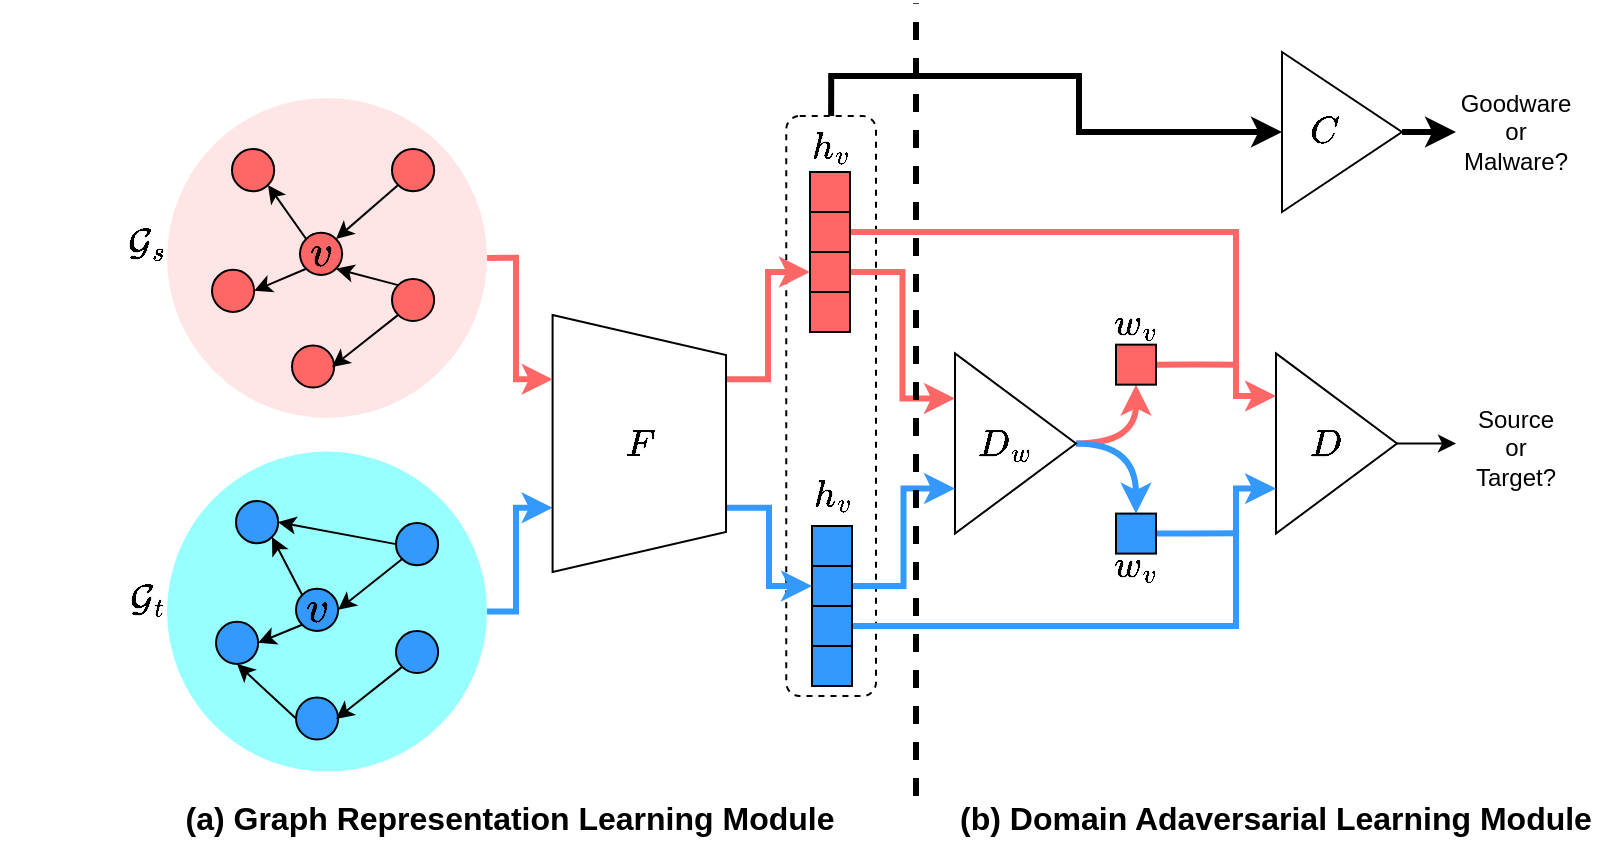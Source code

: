 <mxfile version="21.1.7" type="github">
  <diagram id="OHugUGV6JcLkJLT_VvOv" name="第 1 页">
    <mxGraphModel dx="2048" dy="731" grid="1" gridSize="10" guides="1" tooltips="1" connect="1" arrows="1" fold="1" page="1" pageScale="1" pageWidth="827" pageHeight="1169" math="1" shadow="0">
      <root>
        <mxCell id="0" />
        <mxCell id="1" parent="0" />
        <mxCell id="EiaWENK0sWJ-y4MaInz0-131" style="edgeStyle=orthogonalEdgeStyle;rounded=0;orthogonalLoop=1;jettySize=auto;html=1;exitX=0.5;exitY=0;exitDx=0;exitDy=0;entryX=0;entryY=0.5;entryDx=0;entryDy=0;strokeWidth=3;" parent="1" source="EiaWENK0sWJ-y4MaInz0-97" target="EiaWENK0sWJ-y4MaInz0-127" edge="1">
          <mxGeometry relative="1" as="geometry" />
        </mxCell>
        <mxCell id="EiaWENK0sWJ-y4MaInz0-97" value="" style="rounded=1;whiteSpace=wrap;html=1;dashed=1;" parent="1" vertex="1">
          <mxGeometry x="385.13" y="620" width="44.87" height="290" as="geometry" />
        </mxCell>
        <mxCell id="EiaWENK0sWJ-y4MaInz0-30" style="edgeStyle=orthogonalEdgeStyle;rounded=0;orthogonalLoop=1;jettySize=auto;html=1;exitX=1;exitY=0.5;exitDx=0;exitDy=0;entryX=0.75;entryY=1;entryDx=0;entryDy=0;strokeWidth=3;strokeColor=#3399FF;" parent="1" source="EiaWENK0sWJ-y4MaInz0-28" target="EiaWENK0sWJ-y4MaInz0-20" edge="1">
          <mxGeometry relative="1" as="geometry">
            <Array as="points">
              <mxPoint x="250" y="868" />
              <mxPoint x="250" y="816" />
            </Array>
          </mxGeometry>
        </mxCell>
        <mxCell id="EiaWENK0sWJ-y4MaInz0-28" value="" style="ellipse;whiteSpace=wrap;html=1;aspect=fixed;fillColor=#33FFFF;strokeColor=none;opacity=50;" parent="1" vertex="1">
          <mxGeometry x="75.53" y="787.81" width="160" height="160" as="geometry" />
        </mxCell>
        <mxCell id="EiaWENK0sWJ-y4MaInz0-78" style="edgeStyle=orthogonalEdgeStyle;rounded=0;orthogonalLoop=1;jettySize=auto;html=1;exitX=0.25;exitY=0;exitDx=0;exitDy=0;entryX=0;entryY=0.5;entryDx=0;entryDy=0;strokeWidth=3;strokeColor=#FF6666;" parent="1" source="EiaWENK0sWJ-y4MaInz0-20" target="EiaWENK0sWJ-y4MaInz0-36" edge="1">
          <mxGeometry relative="1" as="geometry" />
        </mxCell>
        <mxCell id="EiaWENK0sWJ-y4MaInz0-80" style="edgeStyle=orthogonalEdgeStyle;rounded=0;orthogonalLoop=1;jettySize=auto;html=1;exitX=0.75;exitY=0;exitDx=0;exitDy=0;entryX=0;entryY=0.5;entryDx=0;entryDy=0;strokeWidth=3;strokeColor=#3399FF;" parent="1" source="EiaWENK0sWJ-y4MaInz0-20" target="EiaWENK0sWJ-y4MaInz0-57" edge="1">
          <mxGeometry relative="1" as="geometry" />
        </mxCell>
        <mxCell id="EiaWENK0sWJ-y4MaInz0-20" value="" style="shape=trapezoid;perimeter=trapezoidPerimeter;whiteSpace=wrap;html=1;fixedSize=1;rotation=90;" parent="1" vertex="1">
          <mxGeometry x="247.42" y="740.39" width="128.47" height="86.72" as="geometry" />
        </mxCell>
        <mxCell id="EiaWENK0sWJ-y4MaInz0-29" style="edgeStyle=orthogonalEdgeStyle;rounded=0;orthogonalLoop=1;jettySize=auto;html=1;exitX=1;exitY=0.5;exitDx=0;exitDy=0;entryX=0.25;entryY=1;entryDx=0;entryDy=0;strokeWidth=3;fontColor=#FF6666;strokeColor=#FF6666;" parent="1" source="EiaWENK0sWJ-y4MaInz0-22" target="EiaWENK0sWJ-y4MaInz0-20" edge="1">
          <mxGeometry relative="1" as="geometry">
            <Array as="points">
              <mxPoint x="250" y="691" />
              <mxPoint x="250" y="752" />
            </Array>
          </mxGeometry>
        </mxCell>
        <mxCell id="EiaWENK0sWJ-y4MaInz0-22" value="" style="ellipse;whiteSpace=wrap;html=1;aspect=fixed;fillColor=#FFcccc;strokeColor=none;opacity=50;" parent="1" vertex="1">
          <mxGeometry x="75.54" y="610.94" width="160" height="160" as="geometry" />
        </mxCell>
        <mxCell id="vVpYJYiZT_mGHktkTp3d-77" value="" style="ellipse;whiteSpace=wrap;html=1;aspect=fixed;container=0;fillColor=#FF6666;" parent="1" vertex="1">
          <mxGeometry x="108" y="636.53" width="21.07" height="21.07" as="geometry" />
        </mxCell>
        <mxCell id="vVpYJYiZT_mGHktkTp3d-86" style="edgeStyle=none;rounded=0;orthogonalLoop=1;jettySize=auto;html=1;exitX=0;exitY=0;exitDx=0;exitDy=0;entryX=1;entryY=1;entryDx=0;entryDy=0;strokeColor=default;startArrow=none;startFill=0;" parent="1" source="vVpYJYiZT_mGHktkTp3d-78" target="vVpYJYiZT_mGHktkTp3d-77" edge="1">
          <mxGeometry relative="1" as="geometry" />
        </mxCell>
        <mxCell id="vVpYJYiZT_mGHktkTp3d-78" value="" style="ellipse;whiteSpace=wrap;html=1;aspect=fixed;container=0;fillColor=#FF6666;" parent="1" vertex="1">
          <mxGeometry x="142" y="678.4" width="21.07" height="21.07" as="geometry" />
        </mxCell>
        <mxCell id="vVpYJYiZT_mGHktkTp3d-79" value="" style="ellipse;whiteSpace=wrap;html=1;aspect=fixed;container=0;fillColor=#FF6666;" parent="1" vertex="1">
          <mxGeometry x="98" y="696.89" width="21.07" height="21.07" as="geometry" />
        </mxCell>
        <mxCell id="vVpYJYiZT_mGHktkTp3d-87" style="edgeStyle=none;rounded=0;orthogonalLoop=1;jettySize=auto;html=1;exitX=0;exitY=1;exitDx=0;exitDy=0;entryX=1;entryY=0.5;entryDx=0;entryDy=0;strokeColor=default;startArrow=none;startFill=0;" parent="1" source="vVpYJYiZT_mGHktkTp3d-78" target="vVpYJYiZT_mGHktkTp3d-79" edge="1">
          <mxGeometry relative="1" as="geometry" />
        </mxCell>
        <mxCell id="vVpYJYiZT_mGHktkTp3d-80" value="" style="ellipse;whiteSpace=wrap;html=1;aspect=fixed;container=0;fillColor=#FF6666;" parent="1" vertex="1">
          <mxGeometry x="138" y="734.71" width="21.07" height="21.07" as="geometry" />
        </mxCell>
        <mxCell id="vVpYJYiZT_mGHktkTp3d-90" style="edgeStyle=none;rounded=0;orthogonalLoop=1;jettySize=auto;html=1;exitX=0;exitY=1;exitDx=0;exitDy=0;entryX=1;entryY=0;entryDx=0;entryDy=0;strokeColor=default;startArrow=none;startFill=0;" parent="1" source="vVpYJYiZT_mGHktkTp3d-81" target="vVpYJYiZT_mGHktkTp3d-78" edge="1">
          <mxGeometry relative="1" as="geometry" />
        </mxCell>
        <mxCell id="vVpYJYiZT_mGHktkTp3d-81" value="" style="ellipse;whiteSpace=wrap;html=1;aspect=fixed;container=0;fillColor=#FF6666;" parent="1" vertex="1">
          <mxGeometry x="188" y="636.53" width="21.07" height="21.07" as="geometry" />
        </mxCell>
        <mxCell id="vVpYJYiZT_mGHktkTp3d-88" style="edgeStyle=none;rounded=0;orthogonalLoop=1;jettySize=auto;html=1;exitX=0;exitY=0;exitDx=0;exitDy=0;entryX=1;entryY=1;entryDx=0;entryDy=0;strokeColor=default;startArrow=none;startFill=0;" parent="1" source="vVpYJYiZT_mGHktkTp3d-82" target="vVpYJYiZT_mGHktkTp3d-78" edge="1">
          <mxGeometry relative="1" as="geometry" />
        </mxCell>
        <mxCell id="vVpYJYiZT_mGHktkTp3d-89" style="edgeStyle=none;rounded=0;orthogonalLoop=1;jettySize=auto;html=1;exitX=0;exitY=1;exitDx=0;exitDy=0;strokeColor=default;startArrow=none;startFill=0;" parent="1" source="vVpYJYiZT_mGHktkTp3d-82" edge="1">
          <mxGeometry relative="1" as="geometry">
            <mxPoint x="158" y="745.53" as="targetPoint" />
          </mxGeometry>
        </mxCell>
        <mxCell id="vVpYJYiZT_mGHktkTp3d-82" value="" style="ellipse;whiteSpace=wrap;html=1;aspect=fixed;container=0;fillColor=#FF6666;" parent="1" vertex="1">
          <mxGeometry x="188" y="701.47" width="21.07" height="21.07" as="geometry" />
        </mxCell>
        <mxCell id="EiaWENK0sWJ-y4MaInz0-6" value="" style="ellipse;whiteSpace=wrap;html=1;aspect=fixed;container=0;fillColor=#3399FF;" parent="1" vertex="1">
          <mxGeometry x="110" y="812.53" width="21.07" height="21.07" as="geometry" />
        </mxCell>
        <mxCell id="EiaWENK0sWJ-y4MaInz0-7" style="edgeStyle=none;rounded=0;orthogonalLoop=1;jettySize=auto;html=1;exitX=0;exitY=0;exitDx=0;exitDy=0;entryX=1;entryY=1;entryDx=0;entryDy=0;strokeColor=default;startArrow=none;startFill=0;" parent="1" source="EiaWENK0sWJ-y4MaInz0-8" target="EiaWENK0sWJ-y4MaInz0-6" edge="1">
          <mxGeometry relative="1" as="geometry" />
        </mxCell>
        <mxCell id="EiaWENK0sWJ-y4MaInz0-8" value="" style="ellipse;whiteSpace=wrap;html=1;aspect=fixed;container=0;fillColor=#3399FF;" parent="1" vertex="1">
          <mxGeometry x="140" y="856.4" width="21.07" height="21.07" as="geometry" />
        </mxCell>
        <mxCell id="EiaWENK0sWJ-y4MaInz0-9" value="" style="ellipse;whiteSpace=wrap;html=1;aspect=fixed;container=0;fillColor=#3399FF;" parent="1" vertex="1">
          <mxGeometry x="100" y="872.89" width="21.07" height="21.07" as="geometry" />
        </mxCell>
        <mxCell id="EiaWENK0sWJ-y4MaInz0-10" style="edgeStyle=none;rounded=0;orthogonalLoop=1;jettySize=auto;html=1;exitX=0;exitY=1;exitDx=0;exitDy=0;entryX=1;entryY=0.5;entryDx=0;entryDy=0;strokeColor=default;startArrow=none;startFill=0;" parent="1" source="EiaWENK0sWJ-y4MaInz0-8" target="EiaWENK0sWJ-y4MaInz0-9" edge="1">
          <mxGeometry relative="1" as="geometry" />
        </mxCell>
        <mxCell id="EiaWENK0sWJ-y4MaInz0-17" style="rounded=0;orthogonalLoop=1;jettySize=auto;html=1;exitX=0;exitY=0.5;exitDx=0;exitDy=0;entryX=0.5;entryY=1;entryDx=0;entryDy=0;" parent="1" source="EiaWENK0sWJ-y4MaInz0-11" target="EiaWENK0sWJ-y4MaInz0-9" edge="1">
          <mxGeometry relative="1" as="geometry" />
        </mxCell>
        <mxCell id="EiaWENK0sWJ-y4MaInz0-11" value="" style="ellipse;whiteSpace=wrap;html=1;aspect=fixed;container=0;fillColor=#3399FF;" parent="1" vertex="1">
          <mxGeometry x="140" y="910.71" width="21.07" height="21.07" as="geometry" />
        </mxCell>
        <mxCell id="EiaWENK0sWJ-y4MaInz0-12" style="edgeStyle=none;rounded=0;orthogonalLoop=1;jettySize=auto;html=1;exitX=0;exitY=0.5;exitDx=0;exitDy=0;entryX=1;entryY=0.5;entryDx=0;entryDy=0;strokeColor=default;startArrow=none;startFill=0;" parent="1" source="EiaWENK0sWJ-y4MaInz0-13" target="EiaWENK0sWJ-y4MaInz0-6" edge="1">
          <mxGeometry relative="1" as="geometry" />
        </mxCell>
        <mxCell id="EiaWENK0sWJ-y4MaInz0-18" style="rounded=0;orthogonalLoop=1;jettySize=auto;html=1;exitX=0;exitY=1;exitDx=0;exitDy=0;entryX=1;entryY=0.5;entryDx=0;entryDy=0;" parent="1" source="EiaWENK0sWJ-y4MaInz0-13" target="EiaWENK0sWJ-y4MaInz0-8" edge="1">
          <mxGeometry relative="1" as="geometry" />
        </mxCell>
        <mxCell id="EiaWENK0sWJ-y4MaInz0-13" value="" style="ellipse;whiteSpace=wrap;html=1;aspect=fixed;container=0;fillColor=#3399FF;" parent="1" vertex="1">
          <mxGeometry x="190" y="823.53" width="21.07" height="21.07" as="geometry" />
        </mxCell>
        <mxCell id="EiaWENK0sWJ-y4MaInz0-15" style="edgeStyle=none;rounded=0;orthogonalLoop=1;jettySize=auto;html=1;exitX=0;exitY=1;exitDx=0;exitDy=0;strokeColor=default;startArrow=none;startFill=0;" parent="1" source="EiaWENK0sWJ-y4MaInz0-16" edge="1">
          <mxGeometry relative="1" as="geometry">
            <mxPoint x="160" y="921.53" as="targetPoint" />
          </mxGeometry>
        </mxCell>
        <mxCell id="EiaWENK0sWJ-y4MaInz0-16" value="" style="ellipse;whiteSpace=wrap;html=1;aspect=fixed;container=0;fillColor=#3399FF;" parent="1" vertex="1">
          <mxGeometry x="190" y="877.47" width="21.07" height="21.07" as="geometry" />
        </mxCell>
        <mxCell id="vVpYJYiZT_mGHktkTp3d-14" value="$$F$$" style="text;html=1;strokeColor=none;fillColor=none;align=center;verticalAlign=middle;whiteSpace=wrap;rounded=0;shadow=0;fontSize=16;" parent="1" vertex="1">
          <mxGeometry x="281.65" y="768.75" width="60" height="30" as="geometry" />
        </mxCell>
        <mxCell id="EiaWENK0sWJ-y4MaInz0-81" value="&lt;font style=&quot;font-size: 16px;&quot;&gt;$$h_{v}$$&lt;/font&gt;" style="text;html=1;strokeColor=none;fillColor=none;align=center;verticalAlign=middle;whiteSpace=wrap;rounded=0;shadow=0;fontSize=16;" parent="1" vertex="1">
          <mxGeometry x="389.5" y="791.24" width="37" height="35.87" as="geometry" />
        </mxCell>
        <mxCell id="EiaWENK0sWJ-y4MaInz0-95" value="&lt;font style=&quot;font-size: 19px;&quot;&gt;$$v$$&lt;/font&gt;" style="text;html=1;strokeColor=none;fillColor=none;align=center;verticalAlign=middle;whiteSpace=wrap;rounded=0;shadow=0;fontSize=16;" parent="1" vertex="1">
          <mxGeometry x="134.04" y="671.0" width="37" height="35.87" as="geometry" />
        </mxCell>
        <mxCell id="EiaWENK0sWJ-y4MaInz0-96" value="&lt;font style=&quot;font-size: 19px;&quot;&gt;$$v$$&lt;/font&gt;" style="text;html=1;strokeColor=none;fillColor=none;align=center;verticalAlign=middle;whiteSpace=wrap;rounded=0;shadow=0;fontSize=16;" parent="1" vertex="1">
          <mxGeometry x="132.03" y="849.0" width="37" height="35.87" as="geometry" />
        </mxCell>
        <mxCell id="vVpYJYiZT_mGHktkTp3d-12" value="&lt;font style=&quot;font-size: 16px;&quot;&gt;$$h_{v}$$&lt;/font&gt;" style="text;html=1;strokeColor=none;fillColor=none;align=center;verticalAlign=middle;whiteSpace=wrap;rounded=0;shadow=0;fontSize=16;" parent="1" vertex="1">
          <mxGeometry x="398" y="627.06" width="20" height="15.94" as="geometry" />
        </mxCell>
        <mxCell id="EiaWENK0sWJ-y4MaInz0-136" style="edgeStyle=orthogonalEdgeStyle;rounded=0;orthogonalLoop=1;jettySize=auto;html=1;exitX=1;exitY=0.5;exitDx=0;exitDy=0;" parent="1" source="EiaWENK0sWJ-y4MaInz0-100" edge="1">
          <mxGeometry relative="1" as="geometry">
            <mxPoint x="720" y="783.667" as="targetPoint" />
          </mxGeometry>
        </mxCell>
        <mxCell id="EiaWENK0sWJ-y4MaInz0-100" value="" style="triangle;whiteSpace=wrap;html=1;" parent="1" vertex="1">
          <mxGeometry x="630" y="738.7" width="60.5" height="90.1" as="geometry" />
        </mxCell>
        <mxCell id="EiaWENK0sWJ-y4MaInz0-112" value="" style="edgeStyle=orthogonalEdgeStyle;rounded=0;orthogonalLoop=1;jettySize=auto;exitX=1;exitY=0.5;exitDx=0;exitDy=0;entryX=0.5;entryY=1;entryDx=0;entryDy=0;curved=1;strokeColor=#FF6666;strokeWidth=3;textOpacity=50;" parent="1" source="EiaWENK0sWJ-y4MaInz0-101" target="EiaWENK0sWJ-y4MaInz0-106" edge="1">
          <mxGeometry relative="1" as="geometry" />
        </mxCell>
        <mxCell id="EiaWENK0sWJ-y4MaInz0-115" style="edgeStyle=orthogonalEdgeStyle;rounded=0;orthogonalLoop=1;jettySize=auto;html=1;exitX=1;exitY=0.5;exitDx=0;exitDy=0;entryX=0.5;entryY=0;entryDx=0;entryDy=0;curved=1;strokeWidth=3;strokeColor=#3399FF;textOpacity=50;" parent="1" source="EiaWENK0sWJ-y4MaInz0-101" target="EiaWENK0sWJ-y4MaInz0-114" edge="1">
          <mxGeometry relative="1" as="geometry" />
        </mxCell>
        <mxCell id="EiaWENK0sWJ-y4MaInz0-101" value="" style="triangle;whiteSpace=wrap;html=1;" parent="1" vertex="1">
          <mxGeometry x="469.5" y="738.7" width="60.5" height="90.1" as="geometry" />
        </mxCell>
        <mxCell id="EiaWENK0sWJ-y4MaInz0-104" style="edgeStyle=orthogonalEdgeStyle;rounded=0;orthogonalLoop=1;jettySize=auto;html=1;exitX=1;exitY=0.5;exitDx=0;exitDy=0;entryX=0;entryY=0.25;entryDx=0;entryDy=0;strokeWidth=3;strokeColor=#FF6666;" parent="1" source="EiaWENK0sWJ-y4MaInz0-36" target="EiaWENK0sWJ-y4MaInz0-101" edge="1">
          <mxGeometry relative="1" as="geometry">
            <mxPoint x="447" y="703" as="sourcePoint" />
          </mxGeometry>
        </mxCell>
        <mxCell id="EiaWENK0sWJ-y4MaInz0-105" style="edgeStyle=orthogonalEdgeStyle;rounded=0;orthogonalLoop=1;jettySize=auto;html=1;exitX=1;exitY=0.5;exitDx=0;exitDy=0;entryX=0;entryY=0.75;entryDx=0;entryDy=0;strokeWidth=3;strokeColor=#3399FF;" parent="1" source="EiaWENK0sWJ-y4MaInz0-57" target="EiaWENK0sWJ-y4MaInz0-101" edge="1">
          <mxGeometry relative="1" as="geometry">
            <mxPoint x="448" y="880" as="sourcePoint" />
          </mxGeometry>
        </mxCell>
        <mxCell id="EiaWENK0sWJ-y4MaInz0-83" value="$$D_{w}$$" style="text;html=1;strokeColor=none;fillColor=none;align=center;verticalAlign=middle;whiteSpace=wrap;rounded=0;shadow=0;fontSize=16;" parent="1" vertex="1">
          <mxGeometry x="479.5" y="773.13" width="30.09" height="21.25" as="geometry" />
        </mxCell>
        <mxCell id="EiaWENK0sWJ-y4MaInz0-139" style="edgeStyle=orthogonalEdgeStyle;rounded=0;orthogonalLoop=1;jettySize=auto;html=1;exitX=1;exitY=0.5;exitDx=0;exitDy=0;endArrow=none;endFill=0;strokeWidth=3;strokeColor=#FF6666;" parent="1" source="EiaWENK0sWJ-y4MaInz0-106" edge="1">
          <mxGeometry relative="1" as="geometry">
            <mxPoint x="610" y="744.333" as="targetPoint" />
          </mxGeometry>
        </mxCell>
        <mxCell id="EiaWENK0sWJ-y4MaInz0-106" value="" style="whiteSpace=wrap;html=1;aspect=fixed;fillColor=#FF6666;" parent="1" vertex="1">
          <mxGeometry x="550.0" y="734.33" width="20" height="20" as="geometry" />
        </mxCell>
        <mxCell id="EiaWENK0sWJ-y4MaInz0-55" value="" style="group;fillColor=#3399FF;container=0;" parent="1" vertex="1" connectable="0">
          <mxGeometry x="398" y="825.0" width="20" height="80" as="geometry" />
        </mxCell>
        <mxCell id="EiaWENK0sWJ-y4MaInz0-56" value="" style="rounded=0;whiteSpace=wrap;html=1;container=0;fillColor=#3399FF;" parent="1" vertex="1">
          <mxGeometry x="398" y="825.0" width="20" height="20" as="geometry" />
        </mxCell>
        <mxCell id="EiaWENK0sWJ-y4MaInz0-57" value="" style="rounded=0;whiteSpace=wrap;html=1;container=0;fillColor=#3399FF;" parent="1" vertex="1">
          <mxGeometry x="398" y="845.0" width="20" height="20" as="geometry" />
        </mxCell>
        <mxCell id="EiaWENK0sWJ-y4MaInz0-122" style="edgeStyle=orthogonalEdgeStyle;rounded=0;orthogonalLoop=1;jettySize=auto;html=1;exitX=1;exitY=0.5;exitDx=0;exitDy=0;entryX=0;entryY=0.75;entryDx=0;entryDy=0;strokeWidth=3;strokeColor=#3399FF;" parent="1" source="EiaWENK0sWJ-y4MaInz0-58" target="EiaWENK0sWJ-y4MaInz0-100" edge="1">
          <mxGeometry relative="1" as="geometry">
            <Array as="points">
              <mxPoint x="610" y="875" />
              <mxPoint x="610" y="806" />
            </Array>
          </mxGeometry>
        </mxCell>
        <mxCell id="EiaWENK0sWJ-y4MaInz0-58" value="" style="rounded=0;whiteSpace=wrap;html=1;container=0;fillColor=#3399FF;" parent="1" vertex="1">
          <mxGeometry x="398" y="865.0" width="20" height="20" as="geometry" />
        </mxCell>
        <mxCell id="EiaWENK0sWJ-y4MaInz0-59" value="" style="rounded=0;whiteSpace=wrap;html=1;container=0;fillColor=#3399FF;" parent="1" vertex="1">
          <mxGeometry x="398" y="885.0" width="20" height="20" as="geometry" />
        </mxCell>
        <mxCell id="EiaWENK0sWJ-y4MaInz0-123" style="edgeStyle=orthogonalEdgeStyle;rounded=0;orthogonalLoop=1;jettySize=auto;html=1;exitX=1;exitY=0.5;exitDx=0;exitDy=0;endArrow=none;endFill=0;strokeWidth=3;strokeColor=#3399FF;" parent="1" source="EiaWENK0sWJ-y4MaInz0-114" edge="1">
          <mxGeometry relative="1" as="geometry">
            <mxPoint x="610" y="828.6" as="targetPoint" />
          </mxGeometry>
        </mxCell>
        <mxCell id="EiaWENK0sWJ-y4MaInz0-114" value="" style="whiteSpace=wrap;html=1;aspect=fixed;fillColor=#3399FF;" parent="1" vertex="1">
          <mxGeometry x="550.0" y="818.79" width="20" height="20" as="geometry" />
        </mxCell>
        <mxCell id="EiaWENK0sWJ-y4MaInz0-116" value="&lt;font style=&quot;font-size: 16px;&quot;&gt;$$\mathcal{G}_{s}$$&lt;/font&gt;" style="text;html=1;strokeColor=none;fillColor=none;align=center;verticalAlign=middle;whiteSpace=wrap;rounded=0;shadow=0;fontSize=16;" parent="1" vertex="1">
          <mxGeometry x="55.53" y="671.89" width="20" height="25" as="geometry" />
        </mxCell>
        <mxCell id="EiaWENK0sWJ-y4MaInz0-117" value="&lt;font style=&quot;font-size: 16px;&quot;&gt;$$\mathcal{G}_{t}$$&lt;/font&gt;" style="text;html=1;strokeColor=none;fillColor=none;align=center;verticalAlign=middle;whiteSpace=wrap;rounded=0;shadow=0;fontSize=16;" parent="1" vertex="1">
          <mxGeometry x="55.53" y="849" width="20" height="25" as="geometry" />
        </mxCell>
        <mxCell id="EiaWENK0sWJ-y4MaInz0-118" value="&lt;font style=&quot;font-size: 16px;&quot;&gt;$$w_{v}$$&lt;/font&gt;" style="text;html=1;strokeColor=none;fillColor=none;align=center;verticalAlign=middle;whiteSpace=wrap;rounded=0;shadow=0;fontSize=16;" parent="1" vertex="1">
          <mxGeometry x="550" y="717.96" width="20" height="11.87" as="geometry" />
        </mxCell>
        <mxCell id="EiaWENK0sWJ-y4MaInz0-119" value="&lt;font style=&quot;font-size: 16px;&quot;&gt;$$w_{v}$$&lt;/font&gt;" style="text;html=1;strokeColor=none;fillColor=none;align=center;verticalAlign=middle;whiteSpace=wrap;rounded=0;shadow=0;fontSize=16;" parent="1" vertex="1">
          <mxGeometry x="550" y="840.21" width="20" height="8.79" as="geometry" />
        </mxCell>
        <mxCell id="EiaWENK0sWJ-y4MaInz0-90" value="$$D$$" style="text;html=1;strokeColor=none;fillColor=none;align=center;verticalAlign=middle;whiteSpace=wrap;rounded=0;shadow=0;fontSize=16;" parent="1" vertex="1">
          <mxGeometry x="643.5" y="768.76" width="20.82" height="30" as="geometry" />
        </mxCell>
        <mxCell id="EiaWENK0sWJ-y4MaInz0-134" style="edgeStyle=orthogonalEdgeStyle;rounded=0;orthogonalLoop=1;jettySize=auto;html=1;exitX=1;exitY=0.5;exitDx=0;exitDy=0;strokeWidth=3;" parent="1" source="EiaWENK0sWJ-y4MaInz0-127" edge="1">
          <mxGeometry relative="1" as="geometry">
            <mxPoint x="720" y="628" as="targetPoint" />
          </mxGeometry>
        </mxCell>
        <mxCell id="EiaWENK0sWJ-y4MaInz0-127" value="" style="triangle;whiteSpace=wrap;html=1;" parent="1" vertex="1">
          <mxGeometry x="633" y="588" width="60" height="80" as="geometry" />
        </mxCell>
        <mxCell id="EiaWENK0sWJ-y4MaInz0-128" value="$$C$$" style="text;html=1;strokeColor=none;fillColor=none;align=center;verticalAlign=middle;whiteSpace=wrap;rounded=0;shadow=0;fontSize=16;" parent="1" vertex="1">
          <mxGeometry x="643.5" y="613" width="20.82" height="30" as="geometry" />
        </mxCell>
        <mxCell id="EiaWENK0sWJ-y4MaInz0-135" value="Goodware or Malware?" style="text;html=1;strokeColor=none;fillColor=none;align=center;verticalAlign=middle;whiteSpace=wrap;rounded=0;" parent="1" vertex="1">
          <mxGeometry x="719.91" y="613" width="60" height="30" as="geometry" />
        </mxCell>
        <mxCell id="EiaWENK0sWJ-y4MaInz0-137" value="Source&lt;br&gt;or&lt;br&gt;Target?" style="text;html=1;strokeColor=none;fillColor=none;align=center;verticalAlign=middle;whiteSpace=wrap;rounded=0;" parent="1" vertex="1">
          <mxGeometry x="719.91" y="770.94" width="60" height="30" as="geometry" />
        </mxCell>
        <mxCell id="EiaWENK0sWJ-y4MaInz0-138" style="edgeStyle=orthogonalEdgeStyle;rounded=0;orthogonalLoop=1;jettySize=auto;html=1;exitX=1;exitY=0.5;exitDx=0;exitDy=0;strokeWidth=3;strokeColor=#FF6666;" parent="1" source="EiaWENK0sWJ-y4MaInz0-35" edge="1">
          <mxGeometry relative="1" as="geometry">
            <mxPoint x="630" y="760" as="targetPoint" />
            <Array as="points">
              <mxPoint x="610" y="678" />
              <mxPoint x="610" y="760" />
              <mxPoint x="630" y="760" />
            </Array>
          </mxGeometry>
        </mxCell>
        <mxCell id="EiaWENK0sWJ-y4MaInz0-39" value="" style="group;fillColor=#FF6666;" parent="1" vertex="1" connectable="0">
          <mxGeometry x="397" y="648.0" width="20" height="80" as="geometry" />
        </mxCell>
        <mxCell id="EiaWENK0sWJ-y4MaInz0-33" value="" style="rounded=0;whiteSpace=wrap;html=1;container=0;fillColor=#FF6666;" parent="EiaWENK0sWJ-y4MaInz0-39" vertex="1">
          <mxGeometry width="20" height="20" as="geometry" />
        </mxCell>
        <mxCell id="EiaWENK0sWJ-y4MaInz0-35" value="" style="rounded=0;whiteSpace=wrap;html=1;container=0;fillColor=#FF6666;" parent="EiaWENK0sWJ-y4MaInz0-39" vertex="1">
          <mxGeometry y="20" width="20" height="20" as="geometry" />
        </mxCell>
        <mxCell id="EiaWENK0sWJ-y4MaInz0-36" value="" style="rounded=0;whiteSpace=wrap;html=1;container=0;fillColor=#FF6666;" parent="EiaWENK0sWJ-y4MaInz0-39" vertex="1">
          <mxGeometry y="40" width="20" height="20" as="geometry" />
        </mxCell>
        <mxCell id="EiaWENK0sWJ-y4MaInz0-37" value="" style="rounded=0;whiteSpace=wrap;html=1;container=0;fillColor=#FF6666;" parent="EiaWENK0sWJ-y4MaInz0-39" vertex="1">
          <mxGeometry y="60" width="20" height="20" as="geometry" />
        </mxCell>
        <mxCell id="EiaWENK0sWJ-y4MaInz0-141" value="" style="endArrow=none;dashed=1;html=1;rounded=0;strokeWidth=3;" parent="1" edge="1">
          <mxGeometry width="50" height="50" relative="1" as="geometry">
            <mxPoint x="450" y="960" as="sourcePoint" />
            <mxPoint x="450" y="563.6" as="targetPoint" />
          </mxGeometry>
        </mxCell>
        <mxCell id="EiaWENK0sWJ-y4MaInz0-142" value="&lt;font style=&quot;font-size: 16px;&quot;&gt;&lt;b&gt;(a) Graph Representation Learning Module&lt;/b&gt;&lt;/font&gt;" style="text;html=1;strokeColor=none;fillColor=none;align=center;verticalAlign=middle;whiteSpace=wrap;rounded=0;" parent="1" vertex="1">
          <mxGeometry x="76" y="960" width="342" height="22.19" as="geometry" />
        </mxCell>
        <mxCell id="EiaWENK0sWJ-y4MaInz0-143" value="&lt;font style=&quot;font-size: 16px;&quot;&gt;&lt;b&gt;(b) Domain Adaversarial Learning Module&lt;/b&gt;&lt;/font&gt;" style="text;html=1;strokeColor=none;fillColor=none;align=center;verticalAlign=middle;whiteSpace=wrap;rounded=0;" parent="1" vertex="1">
          <mxGeometry x="460" y="960" width="340" height="22.19" as="geometry" />
        </mxCell>
      </root>
    </mxGraphModel>
  </diagram>
</mxfile>
